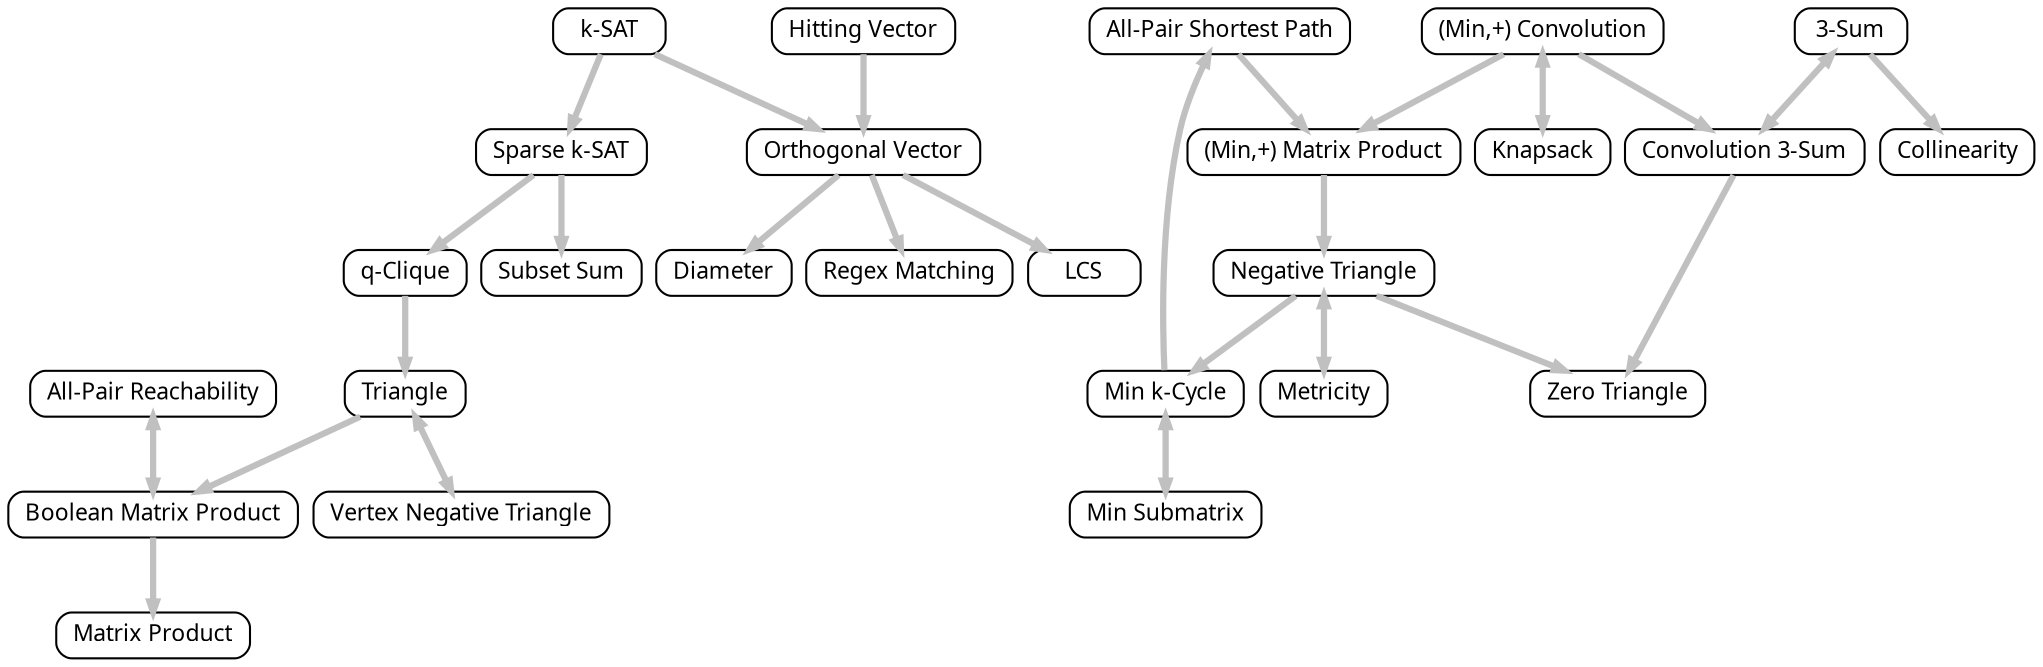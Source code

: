 digraph reductions {
	graph [nodesep=0.1]
	node [fontname="Gentium Basic"; fontsize=11; shape=box; style=rounded; height=0.3]
	edge [penwidth=3; arrowsize=0.5; color="grey", target="_top"]

	sat [label="k-SAT"]
	ssat [label="Sparse k-SAT"]
	ov [label="Orthogonal Vector"]
	apsp [label="All-Pair Shortest Path"]
	sum3 [label="3-Sum"]

	clique [label="q-Clique"]
	subset_sum [label="Subset Sum"]
	knapsack [label="Knapsack"]
	hv [label="Hitting Vector"]

	diam [label="Diameter"]
	regex [label="Regex Matching"]
	lcs [label="LCS"]

	mat_prod [label="Matrix Product"]
	mat_prod_bool [label="Boolean Matrix Product"]
	mat_prod_minplus [label="(Min,+) Matrix Product"]
	minplus_conv [label="(Min,+) Convolution"]

	tri [label="Triangle"]
	tri_neg_v [label="Vertex Negative Triangle"]
	tri_neg [label="Negative Triangle"]
	tri_zero [label="Zero Triangle"]
	min_k_cycle [label="Min k-Cycle"]
	metric [label="Metricity"]
	submat_sum [label="Min Submatrix"]
	reach [label="All-Pair Reachability"]

	sum3_conv [label="Convolution 3-Sum"]
	collinear [label="Collinearity"]

	sat -> ssat [URL="kSAT-skSAT"]
	sat -> ov [URL="kSAT-OV"]
	ssat -> clique [URL="skSAT-qclique"]
	ssat -> subset_sum [URL="skSAT-subsetsum"]
	clique -> tri [URL="qclique-triangle"]
	hv -> ov [URL="HV-OV"]
	ov -> diam [URL="OV-diameter"]
	ov -> regex [URL="OV-regex"]
	ov -> lcs [URL="OV-LCS"]

	apsp -> mat_prod_minplus [URL="APSP-minplus"]
	mat_prod_minplus -> tri_neg [URL="minplus-negtriangle"]
	tri_neg -> min_k_cycle [URL="negtriangle-mincycle"]
	tri_neg -> metric [dir=both; URL="negtriangle-metric"]
	tri_neg -> tri_zero [URL="negtriangle-zerotriangle"]
	min_k_cycle -> apsp [URL="mincycle-APSP"]
	min_k_cycle -> submat_sum [dir=both; URL="mincycle-minsubmatrix"]

	tri -> tri_neg_v [dir=both; URL="triangle-vnegtriangle"]
	tri -> mat_prod_bool [URL="triangle-BMM"]
	reach -> mat_prod_bool [dir=both; URL="reachability-BMM"]
	mat_prod_bool -> mat_prod [URL="BMM-MM"]

	sum3 -> sum3_conv [dir=both, URL="3sum-conv3sum"]
	sum3 -> collinear [URL="3sum-collinearity"]
	sum3_conv -> tri_zero [URL="conv3sum-zerotriangle"]

	minplus_conv -> sum3_conv [URL="minplusconv-conv3sum"]
	minplus_conv -> mat_prod_minplus [URL="minplusconv-minplus"]
	minplus_conv -> knapsack [dir=both, URL="minplusconv-knapsack"]
}
